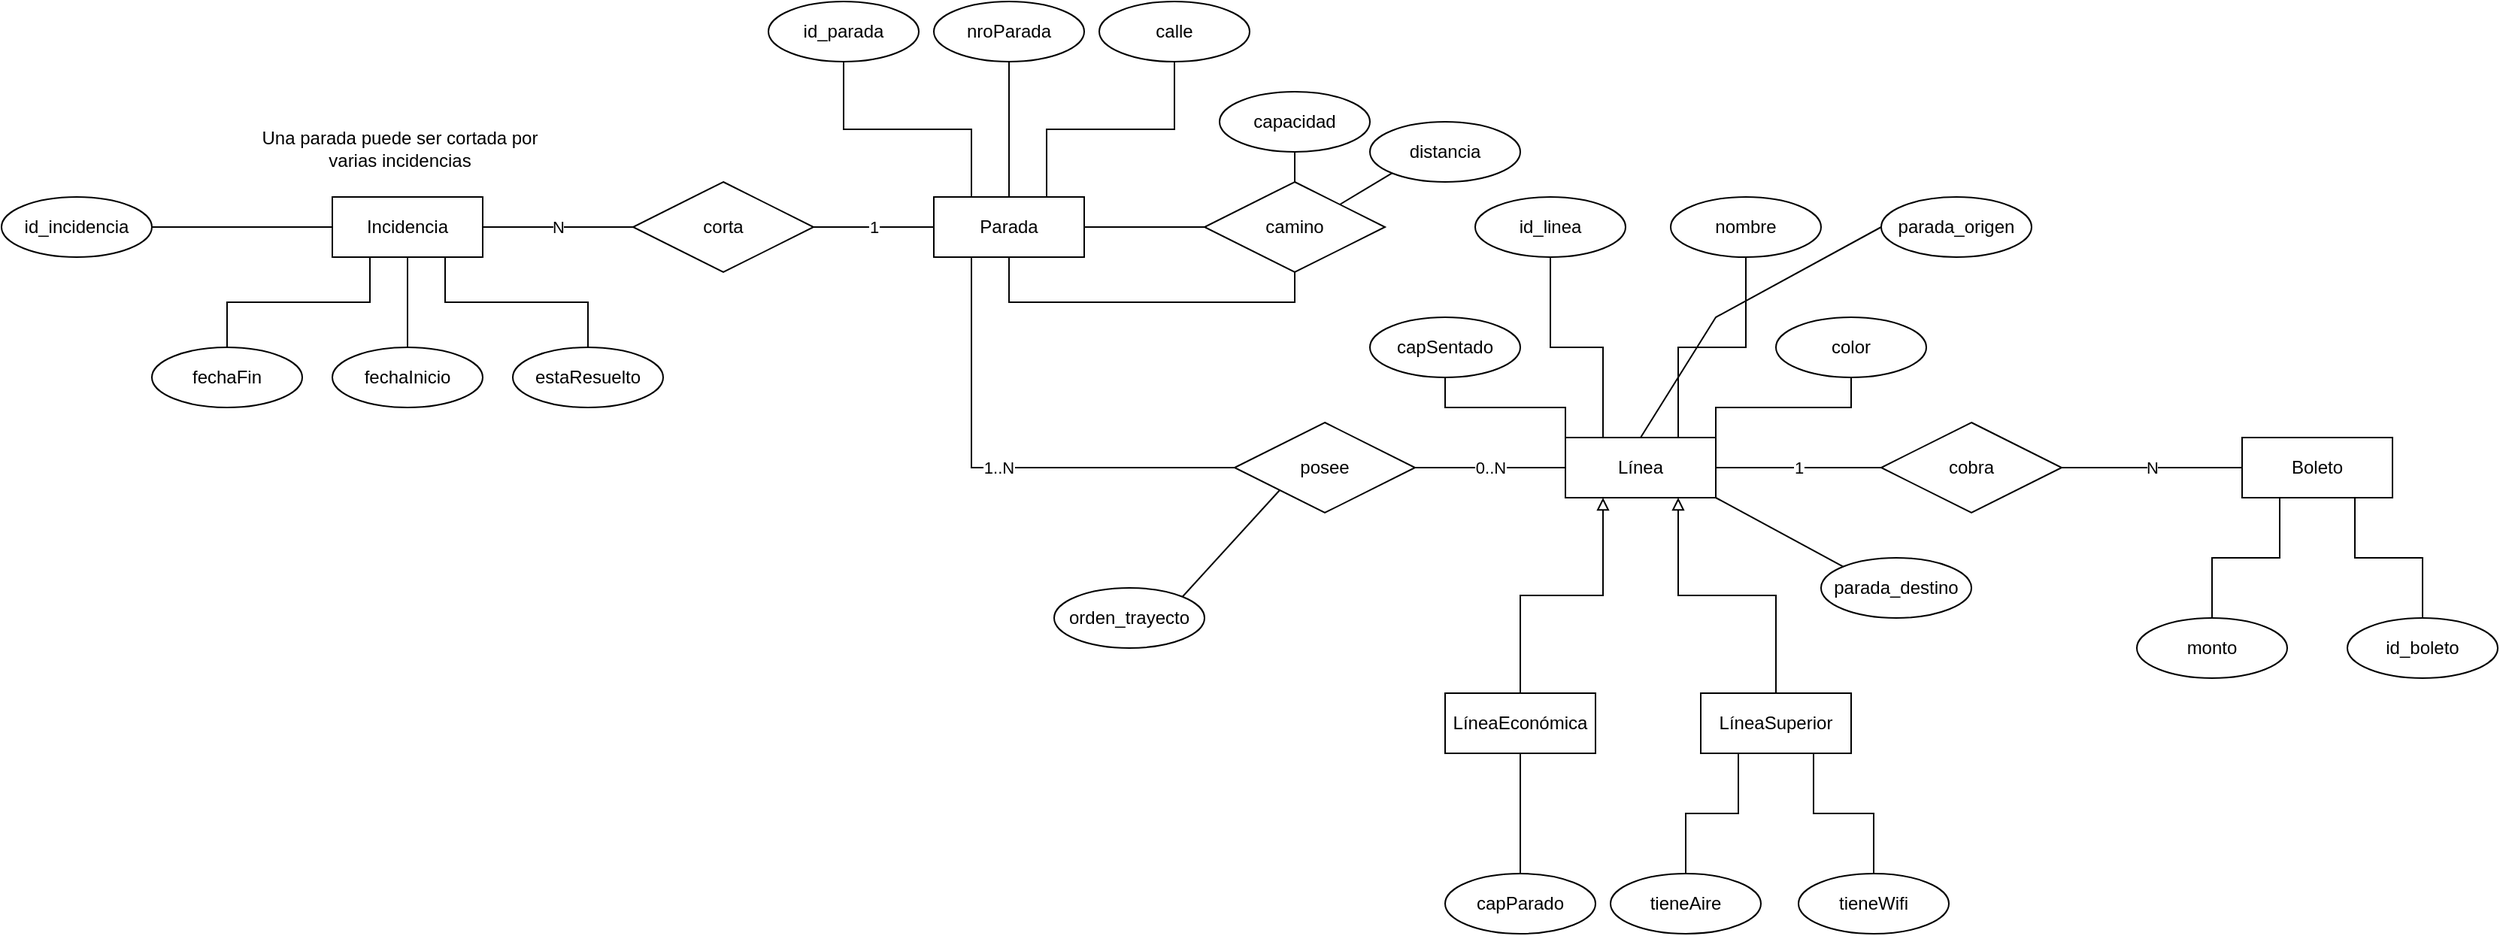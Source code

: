 <mxfile version="20.2.1" type="device"><diagram id="R2lEEEUBdFMjLlhIrx00" name="Page-1"><mxGraphModel dx="1952" dy="600" grid="1" gridSize="10" guides="1" tooltips="1" connect="1" arrows="1" fold="1" page="1" pageScale="1" pageWidth="850" pageHeight="1100" math="0" shadow="0" extFonts="Permanent Marker^https://fonts.googleapis.com/css?family=Permanent+Marker"><root><mxCell id="0"/><mxCell id="1" parent="0"/><mxCell id="LUQbzWmXb89JhU8EUDFz-1" value="nroParada" style="ellipse;whiteSpace=wrap;html=1;align=center;" parent="1" vertex="1"><mxGeometry x="-150" y="290" width="100" height="40" as="geometry"/></mxCell><mxCell id="LUQbzWmXb89JhU8EUDFz-57" value="1..N" style="edgeStyle=orthogonalEdgeStyle;rounded=0;orthogonalLoop=1;jettySize=auto;html=1;exitX=0.25;exitY=1;exitDx=0;exitDy=0;entryX=0;entryY=0.5;entryDx=0;entryDy=0;endArrow=none;endFill=0;" parent="1" source="LUQbzWmXb89JhU8EUDFz-28" target="LUQbzWmXb89JhU8EUDFz-56" edge="1"><mxGeometry relative="1" as="geometry"/></mxCell><mxCell id="LUQbzWmXb89JhU8EUDFz-75" value="" style="edgeStyle=orthogonalEdgeStyle;rounded=0;orthogonalLoop=1;jettySize=auto;html=1;endArrow=none;endFill=0;" parent="1" source="LUQbzWmXb89JhU8EUDFz-28" target="LUQbzWmXb89JhU8EUDFz-53" edge="1"><mxGeometry y="10" relative="1" as="geometry"><mxPoint as="offset"/></mxGeometry></mxCell><mxCell id="LUQbzWmXb89JhU8EUDFz-76" style="edgeStyle=orthogonalEdgeStyle;rounded=0;orthogonalLoop=1;jettySize=auto;html=1;exitX=0.5;exitY=0;exitDx=0;exitDy=0;entryX=0.5;entryY=1;entryDx=0;entryDy=0;endArrow=none;endFill=0;" parent="1" source="LUQbzWmXb89JhU8EUDFz-28" target="LUQbzWmXb89JhU8EUDFz-1" edge="1"><mxGeometry relative="1" as="geometry"/></mxCell><mxCell id="LUQbzWmXb89JhU8EUDFz-77" style="edgeStyle=orthogonalEdgeStyle;orthogonalLoop=1;jettySize=auto;html=1;exitX=0.25;exitY=0;exitDx=0;exitDy=0;entryX=0.5;entryY=1;entryDx=0;entryDy=0;endArrow=none;endFill=0;rounded=0;" parent="1" source="LUQbzWmXb89JhU8EUDFz-28" target="LUQbzWmXb89JhU8EUDFz-33" edge="1"><mxGeometry relative="1" as="geometry"/></mxCell><mxCell id="LUQbzWmXb89JhU8EUDFz-78" style="edgeStyle=orthogonalEdgeStyle;rounded=0;orthogonalLoop=1;jettySize=auto;html=1;exitX=0.75;exitY=0;exitDx=0;exitDy=0;entryX=0.5;entryY=1;entryDx=0;entryDy=0;endArrow=none;endFill=0;" parent="1" source="LUQbzWmXb89JhU8EUDFz-28" target="LUQbzWmXb89JhU8EUDFz-29" edge="1"><mxGeometry relative="1" as="geometry"/></mxCell><mxCell id="LUQbzWmXb89JhU8EUDFz-28" value="Parada" style="whiteSpace=wrap;html=1;align=center;" parent="1" vertex="1"><mxGeometry x="-150" y="420" width="100" height="40" as="geometry"/></mxCell><mxCell id="LUQbzWmXb89JhU8EUDFz-29" value="calle" style="ellipse;whiteSpace=wrap;html=1;align=center;" parent="1" vertex="1"><mxGeometry x="-40" y="290" width="100" height="40" as="geometry"/></mxCell><mxCell id="LUQbzWmXb89JhU8EUDFz-30" value="nombre" style="ellipse;whiteSpace=wrap;html=1;align=center;" parent="1" vertex="1"><mxGeometry x="340" y="420" width="100" height="40" as="geometry"/></mxCell><mxCell id="LUQbzWmXb89JhU8EUDFz-65" value="1" style="edgeStyle=orthogonalEdgeStyle;rounded=0;orthogonalLoop=1;jettySize=auto;html=1;exitX=1;exitY=0.5;exitDx=0;exitDy=0;entryX=0;entryY=0.5;entryDx=0;entryDy=0;endArrow=none;endFill=0;" parent="1" source="LUQbzWmXb89JhU8EUDFz-31" target="LUQbzWmXb89JhU8EUDFz-64" edge="1"><mxGeometry relative="1" as="geometry"/></mxCell><mxCell id="LUQbzWmXb89JhU8EUDFz-70" style="edgeStyle=orthogonalEdgeStyle;rounded=0;orthogonalLoop=1;jettySize=auto;html=1;exitX=0.25;exitY=1;exitDx=0;exitDy=0;entryX=0.5;entryY=0;entryDx=0;entryDy=0;endArrow=none;endFill=0;startArrow=block;startFill=0;" parent="1" source="LUQbzWmXb89JhU8EUDFz-31" target="LUQbzWmXb89JhU8EUDFz-35" edge="1"><mxGeometry relative="1" as="geometry"/></mxCell><mxCell id="LUQbzWmXb89JhU8EUDFz-71" style="edgeStyle=orthogonalEdgeStyle;rounded=0;orthogonalLoop=1;jettySize=auto;html=1;exitX=0.75;exitY=1;exitDx=0;exitDy=0;entryX=0.5;entryY=0;entryDx=0;entryDy=0;endArrow=none;endFill=0;startArrow=block;startFill=0;" parent="1" source="LUQbzWmXb89JhU8EUDFz-31" target="LUQbzWmXb89JhU8EUDFz-36" edge="1"><mxGeometry relative="1" as="geometry"/></mxCell><mxCell id="LUQbzWmXb89JhU8EUDFz-91" style="edgeStyle=orthogonalEdgeStyle;rounded=0;orthogonalLoop=1;jettySize=auto;html=1;exitX=1;exitY=0;exitDx=0;exitDy=0;entryX=0.5;entryY=1;entryDx=0;entryDy=0;endArrow=none;endFill=0;" parent="1" source="LUQbzWmXb89JhU8EUDFz-31" target="LUQbzWmXb89JhU8EUDFz-32" edge="1"><mxGeometry relative="1" as="geometry"/></mxCell><mxCell id="LUQbzWmXb89JhU8EUDFz-93" style="edgeStyle=orthogonalEdgeStyle;rounded=0;orthogonalLoop=1;jettySize=auto;html=1;exitX=0.25;exitY=0;exitDx=0;exitDy=0;entryX=0.5;entryY=1;entryDx=0;entryDy=0;endArrow=none;endFill=0;" parent="1" source="LUQbzWmXb89JhU8EUDFz-31" target="LUQbzWmXb89JhU8EUDFz-49" edge="1"><mxGeometry relative="1" as="geometry"/></mxCell><mxCell id="LUQbzWmXb89JhU8EUDFz-94" style="edgeStyle=orthogonalEdgeStyle;rounded=0;orthogonalLoop=1;jettySize=auto;html=1;exitX=0.75;exitY=0;exitDx=0;exitDy=0;entryX=0.5;entryY=1;entryDx=0;entryDy=0;endArrow=none;endFill=0;" parent="1" source="LUQbzWmXb89JhU8EUDFz-31" target="LUQbzWmXb89JhU8EUDFz-30" edge="1"><mxGeometry relative="1" as="geometry"/></mxCell><mxCell id="LUQbzWmXb89JhU8EUDFz-95" style="edgeStyle=orthogonalEdgeStyle;rounded=0;orthogonalLoop=1;jettySize=auto;html=1;exitX=0;exitY=0;exitDx=0;exitDy=0;entryX=0.5;entryY=1;entryDx=0;entryDy=0;endArrow=none;endFill=0;" parent="1" source="LUQbzWmXb89JhU8EUDFz-31" target="LUQbzWmXb89JhU8EUDFz-37" edge="1"><mxGeometry relative="1" as="geometry"/></mxCell><mxCell id="LUQbzWmXb89JhU8EUDFz-31" value="Línea" style="whiteSpace=wrap;html=1;align=center;" parent="1" vertex="1"><mxGeometry x="270" y="580" width="100" height="40" as="geometry"/></mxCell><mxCell id="LUQbzWmXb89JhU8EUDFz-32" value="color" style="ellipse;whiteSpace=wrap;html=1;align=center;" parent="1" vertex="1"><mxGeometry x="410" y="500" width="100" height="40" as="geometry"/></mxCell><mxCell id="LUQbzWmXb89JhU8EUDFz-33" value="id_parada" style="ellipse;whiteSpace=wrap;html=1;align=center;" parent="1" vertex="1"><mxGeometry x="-260" y="290" width="100" height="40" as="geometry"/></mxCell><mxCell id="LUQbzWmXb89JhU8EUDFz-34" value="id_incidencia" style="ellipse;whiteSpace=wrap;html=1;align=center;" parent="1" vertex="1"><mxGeometry x="-770" y="420" width="100" height="40" as="geometry"/></mxCell><mxCell id="LUQbzWmXb89JhU8EUDFz-89" style="edgeStyle=orthogonalEdgeStyle;rounded=0;orthogonalLoop=1;jettySize=auto;html=1;exitX=0.5;exitY=1;exitDx=0;exitDy=0;entryX=0.5;entryY=0;entryDx=0;entryDy=0;endArrow=none;endFill=0;" parent="1" source="LUQbzWmXb89JhU8EUDFz-35" target="LUQbzWmXb89JhU8EUDFz-88" edge="1"><mxGeometry relative="1" as="geometry"/></mxCell><mxCell id="LUQbzWmXb89JhU8EUDFz-35" value="LíneaEconómica" style="whiteSpace=wrap;html=1;align=center;" parent="1" vertex="1"><mxGeometry x="190" y="750" width="100" height="40" as="geometry"/></mxCell><mxCell id="LUQbzWmXb89JhU8EUDFz-86" style="edgeStyle=orthogonalEdgeStyle;rounded=0;orthogonalLoop=1;jettySize=auto;html=1;exitX=0.25;exitY=1;exitDx=0;exitDy=0;entryX=0.5;entryY=0;entryDx=0;entryDy=0;endArrow=none;endFill=0;" parent="1" source="LUQbzWmXb89JhU8EUDFz-36" target="LUQbzWmXb89JhU8EUDFz-40" edge="1"><mxGeometry relative="1" as="geometry"/></mxCell><mxCell id="LUQbzWmXb89JhU8EUDFz-87" style="edgeStyle=orthogonalEdgeStyle;rounded=0;orthogonalLoop=1;jettySize=auto;html=1;exitX=0.75;exitY=1;exitDx=0;exitDy=0;entryX=0.5;entryY=0;entryDx=0;entryDy=0;endArrow=none;endFill=0;" parent="1" source="LUQbzWmXb89JhU8EUDFz-36" target="LUQbzWmXb89JhU8EUDFz-39" edge="1"><mxGeometry relative="1" as="geometry"/></mxCell><mxCell id="LUQbzWmXb89JhU8EUDFz-36" value="LíneaSuperior" style="whiteSpace=wrap;html=1;align=center;" parent="1" vertex="1"><mxGeometry x="360" y="750" width="100" height="40" as="geometry"/></mxCell><mxCell id="LUQbzWmXb89JhU8EUDFz-37" value="capSentado" style="ellipse;whiteSpace=wrap;html=1;align=center;" parent="1" vertex="1"><mxGeometry x="140" y="500" width="100" height="40" as="geometry"/></mxCell><mxCell id="LUQbzWmXb89JhU8EUDFz-39" value="tieneWifi" style="ellipse;whiteSpace=wrap;html=1;align=center;" parent="1" vertex="1"><mxGeometry x="425" y="870" width="100" height="40" as="geometry"/></mxCell><mxCell id="LUQbzWmXb89JhU8EUDFz-40" value="tieneAire" style="ellipse;whiteSpace=wrap;html=1;align=center;" parent="1" vertex="1"><mxGeometry x="300" y="870" width="100" height="40" as="geometry"/></mxCell><mxCell id="LUQbzWmXb89JhU8EUDFz-60" value="N" style="edgeStyle=orthogonalEdgeStyle;rounded=0;orthogonalLoop=1;jettySize=auto;html=1;exitX=1;exitY=0.5;exitDx=0;exitDy=0;entryX=0;entryY=0.5;entryDx=0;entryDy=0;endArrow=none;endFill=0;" parent="1" source="LUQbzWmXb89JhU8EUDFz-41" target="LUQbzWmXb89JhU8EUDFz-59" edge="1"><mxGeometry relative="1" as="geometry"/></mxCell><mxCell id="LUQbzWmXb89JhU8EUDFz-79" style="edgeStyle=none;rounded=0;orthogonalLoop=1;jettySize=auto;html=1;exitX=0.5;exitY=1;exitDx=0;exitDy=0;entryX=0.5;entryY=0;entryDx=0;entryDy=0;endArrow=none;endFill=0;" parent="1" source="LUQbzWmXb89JhU8EUDFz-41" target="LUQbzWmXb89JhU8EUDFz-42" edge="1"><mxGeometry relative="1" as="geometry"/></mxCell><mxCell id="LUQbzWmXb89JhU8EUDFz-81" style="edgeStyle=orthogonalEdgeStyle;rounded=0;orthogonalLoop=1;jettySize=auto;html=1;exitX=0.25;exitY=1;exitDx=0;exitDy=0;entryX=0.5;entryY=0;entryDx=0;entryDy=0;endArrow=none;endFill=0;" parent="1" source="LUQbzWmXb89JhU8EUDFz-41" target="LUQbzWmXb89JhU8EUDFz-43" edge="1"><mxGeometry relative="1" as="geometry"/></mxCell><mxCell id="LUQbzWmXb89JhU8EUDFz-82" style="edgeStyle=orthogonalEdgeStyle;rounded=0;orthogonalLoop=1;jettySize=auto;html=1;exitX=0.75;exitY=1;exitDx=0;exitDy=0;entryX=0.5;entryY=0;entryDx=0;entryDy=0;endArrow=none;endFill=0;" parent="1" source="LUQbzWmXb89JhU8EUDFz-41" target="LUQbzWmXb89JhU8EUDFz-44" edge="1"><mxGeometry relative="1" as="geometry"/></mxCell><mxCell id="LUQbzWmXb89JhU8EUDFz-96" style="edgeStyle=orthogonalEdgeStyle;rounded=0;orthogonalLoop=1;jettySize=auto;html=1;exitX=0;exitY=0.5;exitDx=0;exitDy=0;entryX=1;entryY=0.5;entryDx=0;entryDy=0;endArrow=none;endFill=0;" parent="1" source="LUQbzWmXb89JhU8EUDFz-41" target="LUQbzWmXb89JhU8EUDFz-34" edge="1"><mxGeometry relative="1" as="geometry"/></mxCell><mxCell id="LUQbzWmXb89JhU8EUDFz-41" value="Incidencia" style="whiteSpace=wrap;html=1;align=center;" parent="1" vertex="1"><mxGeometry x="-550" y="420" width="100" height="40" as="geometry"/></mxCell><mxCell id="LUQbzWmXb89JhU8EUDFz-42" value="fechaInicio" style="ellipse;whiteSpace=wrap;html=1;align=center;" parent="1" vertex="1"><mxGeometry x="-550" y="520" width="100" height="40" as="geometry"/></mxCell><mxCell id="LUQbzWmXb89JhU8EUDFz-43" value="fechaFin" style="ellipse;whiteSpace=wrap;html=1;align=center;" parent="1" vertex="1"><mxGeometry x="-670" y="520" width="100" height="40" as="geometry"/></mxCell><mxCell id="LUQbzWmXb89JhU8EUDFz-44" value="estaResuelto" style="ellipse;whiteSpace=wrap;html=1;align=center;" parent="1" vertex="1"><mxGeometry x="-430" y="520" width="100" height="40" as="geometry"/></mxCell><mxCell id="LUQbzWmXb89JhU8EUDFz-68" style="edgeStyle=orthogonalEdgeStyle;rounded=0;orthogonalLoop=1;jettySize=auto;html=1;exitX=0.25;exitY=1;exitDx=0;exitDy=0;entryX=0.5;entryY=0;entryDx=0;entryDy=0;endArrow=none;endFill=0;" parent="1" source="LUQbzWmXb89JhU8EUDFz-45" target="LUQbzWmXb89JhU8EUDFz-46" edge="1"><mxGeometry relative="1" as="geometry"/></mxCell><mxCell id="LUQbzWmXb89JhU8EUDFz-69" style="edgeStyle=orthogonalEdgeStyle;rounded=0;orthogonalLoop=1;jettySize=auto;html=1;exitX=0.75;exitY=1;exitDx=0;exitDy=0;entryX=0.5;entryY=0;entryDx=0;entryDy=0;endArrow=none;endFill=0;" parent="1" source="LUQbzWmXb89JhU8EUDFz-45" target="LUQbzWmXb89JhU8EUDFz-47" edge="1"><mxGeometry relative="1" as="geometry"/></mxCell><mxCell id="LUQbzWmXb89JhU8EUDFz-45" value="Boleto" style="whiteSpace=wrap;html=1;align=center;" parent="1" vertex="1"><mxGeometry x="720" y="580" width="100" height="40" as="geometry"/></mxCell><mxCell id="LUQbzWmXb89JhU8EUDFz-46" value="monto" style="ellipse;whiteSpace=wrap;html=1;align=center;" parent="1" vertex="1"><mxGeometry x="650" y="700" width="100" height="40" as="geometry"/></mxCell><mxCell id="LUQbzWmXb89JhU8EUDFz-47" value="id_boleto" style="ellipse;whiteSpace=wrap;html=1;align=center;" parent="1" vertex="1"><mxGeometry x="790" y="700" width="100" height="40" as="geometry"/></mxCell><mxCell id="LUQbzWmXb89JhU8EUDFz-49" value="id_linea" style="ellipse;whiteSpace=wrap;html=1;align=center;" parent="1" vertex="1"><mxGeometry x="210" y="420" width="100" height="40" as="geometry"/></mxCell><mxCell id="LUQbzWmXb89JhU8EUDFz-54" value="" style="edgeStyle=orthogonalEdgeStyle;rounded=0;orthogonalLoop=1;jettySize=auto;html=1;exitX=0.5;exitY=1;exitDx=0;exitDy=0;entryX=0.5;entryY=1;entryDx=0;entryDy=0;endArrow=none;endFill=0;" parent="1" source="LUQbzWmXb89JhU8EUDFz-53" target="LUQbzWmXb89JhU8EUDFz-28" edge="1"><mxGeometry y="10" relative="1" as="geometry"><mxPoint as="offset"/></mxGeometry></mxCell><mxCell id="LUQbzWmXb89JhU8EUDFz-53" value="camino" style="shape=rhombus;perimeter=rhombusPerimeter;whiteSpace=wrap;html=1;align=center;" parent="1" vertex="1"><mxGeometry x="30" y="410" width="120" height="60" as="geometry"/></mxCell><mxCell id="LUQbzWmXb89JhU8EUDFz-58" value="0..N" style="edgeStyle=orthogonalEdgeStyle;rounded=0;orthogonalLoop=1;jettySize=auto;html=1;exitX=1;exitY=0.5;exitDx=0;exitDy=0;entryX=0;entryY=0.5;entryDx=0;entryDy=0;endArrow=none;endFill=0;" parent="1" source="LUQbzWmXb89JhU8EUDFz-56" target="LUQbzWmXb89JhU8EUDFz-31" edge="1"><mxGeometry relative="1" as="geometry"/></mxCell><mxCell id="LUQbzWmXb89JhU8EUDFz-56" value="posee" style="shape=rhombus;perimeter=rhombusPerimeter;whiteSpace=wrap;html=1;align=center;" parent="1" vertex="1"><mxGeometry x="50" y="570" width="120" height="60" as="geometry"/></mxCell><mxCell id="LUQbzWmXb89JhU8EUDFz-61" value="1" style="edgeStyle=orthogonalEdgeStyle;rounded=0;orthogonalLoop=1;jettySize=auto;html=1;exitX=1;exitY=0.5;exitDx=0;exitDy=0;entryX=0;entryY=0.5;entryDx=0;entryDy=0;endArrow=none;endFill=0;" parent="1" source="LUQbzWmXb89JhU8EUDFz-59" target="LUQbzWmXb89JhU8EUDFz-28" edge="1"><mxGeometry relative="1" as="geometry"/></mxCell><mxCell id="LUQbzWmXb89JhU8EUDFz-59" value="corta" style="shape=rhombus;perimeter=rhombusPerimeter;whiteSpace=wrap;html=1;align=center;" parent="1" vertex="1"><mxGeometry x="-350" y="410" width="120" height="60" as="geometry"/></mxCell><mxCell id="LUQbzWmXb89JhU8EUDFz-62" value="Una parada puede ser cortada por varias incidencias" style="text;html=1;strokeColor=none;fillColor=none;align=center;verticalAlign=middle;whiteSpace=wrap;rounded=0;" parent="1" vertex="1"><mxGeometry x="-600" y="340" width="190" height="95" as="geometry"/></mxCell><mxCell id="LUQbzWmXb89JhU8EUDFz-66" value="N" style="edgeStyle=orthogonalEdgeStyle;rounded=0;orthogonalLoop=1;jettySize=auto;html=1;exitX=1;exitY=0.5;exitDx=0;exitDy=0;entryX=0;entryY=0.5;entryDx=0;entryDy=0;endArrow=none;endFill=0;" parent="1" source="LUQbzWmXb89JhU8EUDFz-64" target="LUQbzWmXb89JhU8EUDFz-45" edge="1"><mxGeometry relative="1" as="geometry"/></mxCell><mxCell id="LUQbzWmXb89JhU8EUDFz-64" value="cobra" style="shape=rhombus;perimeter=rhombusPerimeter;whiteSpace=wrap;html=1;align=center;" parent="1" vertex="1"><mxGeometry x="480" y="570" width="120" height="60" as="geometry"/></mxCell><mxCell id="LUQbzWmXb89JhU8EUDFz-88" value="capParado" style="ellipse;whiteSpace=wrap;html=1;align=center;" parent="1" vertex="1"><mxGeometry x="190" y="870" width="100" height="40" as="geometry"/></mxCell><mxCell id="9uQ5e0SCDRuj10FpZBQs-1" value="capacidad" style="ellipse;whiteSpace=wrap;html=1;align=center;" parent="1" vertex="1"><mxGeometry x="40" y="350" width="100" height="40" as="geometry"/></mxCell><mxCell id="9uQ5e0SCDRuj10FpZBQs-2" value="distancia" style="ellipse;whiteSpace=wrap;html=1;align=center;" parent="1" vertex="1"><mxGeometry x="140" y="370" width="100" height="40" as="geometry"/></mxCell><mxCell id="9uQ5e0SCDRuj10FpZBQs-3" value="" style="endArrow=none;html=1;rounded=0;exitX=0.5;exitY=1;exitDx=0;exitDy=0;entryX=0.5;entryY=0;entryDx=0;entryDy=0;" parent="1" source="9uQ5e0SCDRuj10FpZBQs-1" target="LUQbzWmXb89JhU8EUDFz-53" edge="1"><mxGeometry relative="1" as="geometry"><mxPoint x="200" y="270" as="sourcePoint"/><mxPoint x="360" y="270" as="targetPoint"/></mxGeometry></mxCell><mxCell id="9uQ5e0SCDRuj10FpZBQs-4" value="" style="endArrow=none;html=1;rounded=0;exitX=0;exitY=1;exitDx=0;exitDy=0;entryX=1;entryY=0;entryDx=0;entryDy=0;" parent="1" source="9uQ5e0SCDRuj10FpZBQs-2" target="LUQbzWmXb89JhU8EUDFz-53" edge="1"><mxGeometry relative="1" as="geometry"><mxPoint x="180" y="280" as="sourcePoint"/><mxPoint x="340" y="280" as="targetPoint"/></mxGeometry></mxCell><mxCell id="oJDuoswcH6jrDFVml_ze-1" value="orden_trayecto" style="ellipse;whiteSpace=wrap;html=1;align=center;" parent="1" vertex="1"><mxGeometry x="-70" y="680" width="100" height="40" as="geometry"/></mxCell><mxCell id="oJDuoswcH6jrDFVml_ze-2" value="" style="endArrow=none;html=1;rounded=0;entryX=0;entryY=1;entryDx=0;entryDy=0;exitX=1;exitY=0;exitDx=0;exitDy=0;" parent="1" source="oJDuoswcH6jrDFVml_ze-1" target="LUQbzWmXb89JhU8EUDFz-56" edge="1"><mxGeometry relative="1" as="geometry"><mxPoint x="-170" y="650" as="sourcePoint"/><mxPoint x="-10" y="650" as="targetPoint"/></mxGeometry></mxCell><mxCell id="IQY2ylKHk3cAnYmpLfXP-3" value="&lt;div&gt;parada_origen&lt;/div&gt;" style="ellipse;whiteSpace=wrap;html=1;align=center;" vertex="1" parent="1"><mxGeometry x="480" y="420" width="100" height="40" as="geometry"/></mxCell><mxCell id="IQY2ylKHk3cAnYmpLfXP-4" value="&lt;div&gt;parada_destino&lt;/div&gt;" style="ellipse;whiteSpace=wrap;html=1;align=center;" vertex="1" parent="1"><mxGeometry x="440" y="660" width="100" height="40" as="geometry"/></mxCell><mxCell id="IQY2ylKHk3cAnYmpLfXP-6" value="" style="endArrow=none;html=1;rounded=0;entryX=0;entryY=0.5;entryDx=0;entryDy=0;exitX=0.5;exitY=0;exitDx=0;exitDy=0;" edge="1" parent="1" source="LUQbzWmXb89JhU8EUDFz-31" target="IQY2ylKHk3cAnYmpLfXP-3"><mxGeometry relative="1" as="geometry"><mxPoint x="270" y="490" as="sourcePoint"/><mxPoint x="430" y="490" as="targetPoint"/><Array as="points"><mxPoint x="370" y="500"/></Array></mxGeometry></mxCell><mxCell id="IQY2ylKHk3cAnYmpLfXP-7" value="" style="endArrow=none;html=1;rounded=0;entryX=0;entryY=0;entryDx=0;entryDy=0;exitX=1;exitY=1;exitDx=0;exitDy=0;" edge="1" parent="1" source="LUQbzWmXb89JhU8EUDFz-31" target="IQY2ylKHk3cAnYmpLfXP-4"><mxGeometry relative="1" as="geometry"><mxPoint x="270" y="490" as="sourcePoint"/><mxPoint x="430" y="490" as="targetPoint"/></mxGeometry></mxCell></root></mxGraphModel></diagram></mxfile>